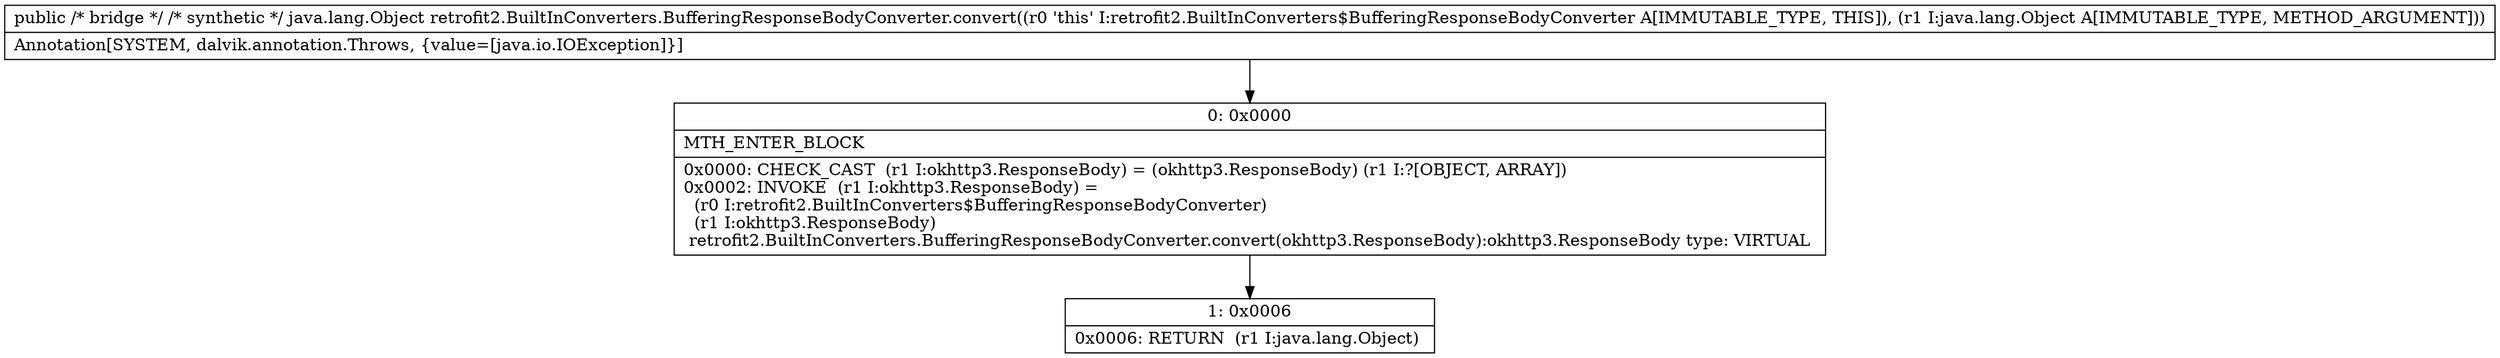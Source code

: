 digraph "CFG forretrofit2.BuiltInConverters.BufferingResponseBodyConverter.convert(Ljava\/lang\/Object;)Ljava\/lang\/Object;" {
Node_0 [shape=record,label="{0\:\ 0x0000|MTH_ENTER_BLOCK\l|0x0000: CHECK_CAST  (r1 I:okhttp3.ResponseBody) = (okhttp3.ResponseBody) (r1 I:?[OBJECT, ARRAY]) \l0x0002: INVOKE  (r1 I:okhttp3.ResponseBody) = \l  (r0 I:retrofit2.BuiltInConverters$BufferingResponseBodyConverter)\l  (r1 I:okhttp3.ResponseBody)\l retrofit2.BuiltInConverters.BufferingResponseBodyConverter.convert(okhttp3.ResponseBody):okhttp3.ResponseBody type: VIRTUAL \l}"];
Node_1 [shape=record,label="{1\:\ 0x0006|0x0006: RETURN  (r1 I:java.lang.Object) \l}"];
MethodNode[shape=record,label="{public \/* bridge *\/ \/* synthetic *\/ java.lang.Object retrofit2.BuiltInConverters.BufferingResponseBodyConverter.convert((r0 'this' I:retrofit2.BuiltInConverters$BufferingResponseBodyConverter A[IMMUTABLE_TYPE, THIS]), (r1 I:java.lang.Object A[IMMUTABLE_TYPE, METHOD_ARGUMENT]))  | Annotation[SYSTEM, dalvik.annotation.Throws, \{value=[java.io.IOException]\}]\l}"];
MethodNode -> Node_0;
Node_0 -> Node_1;
}

